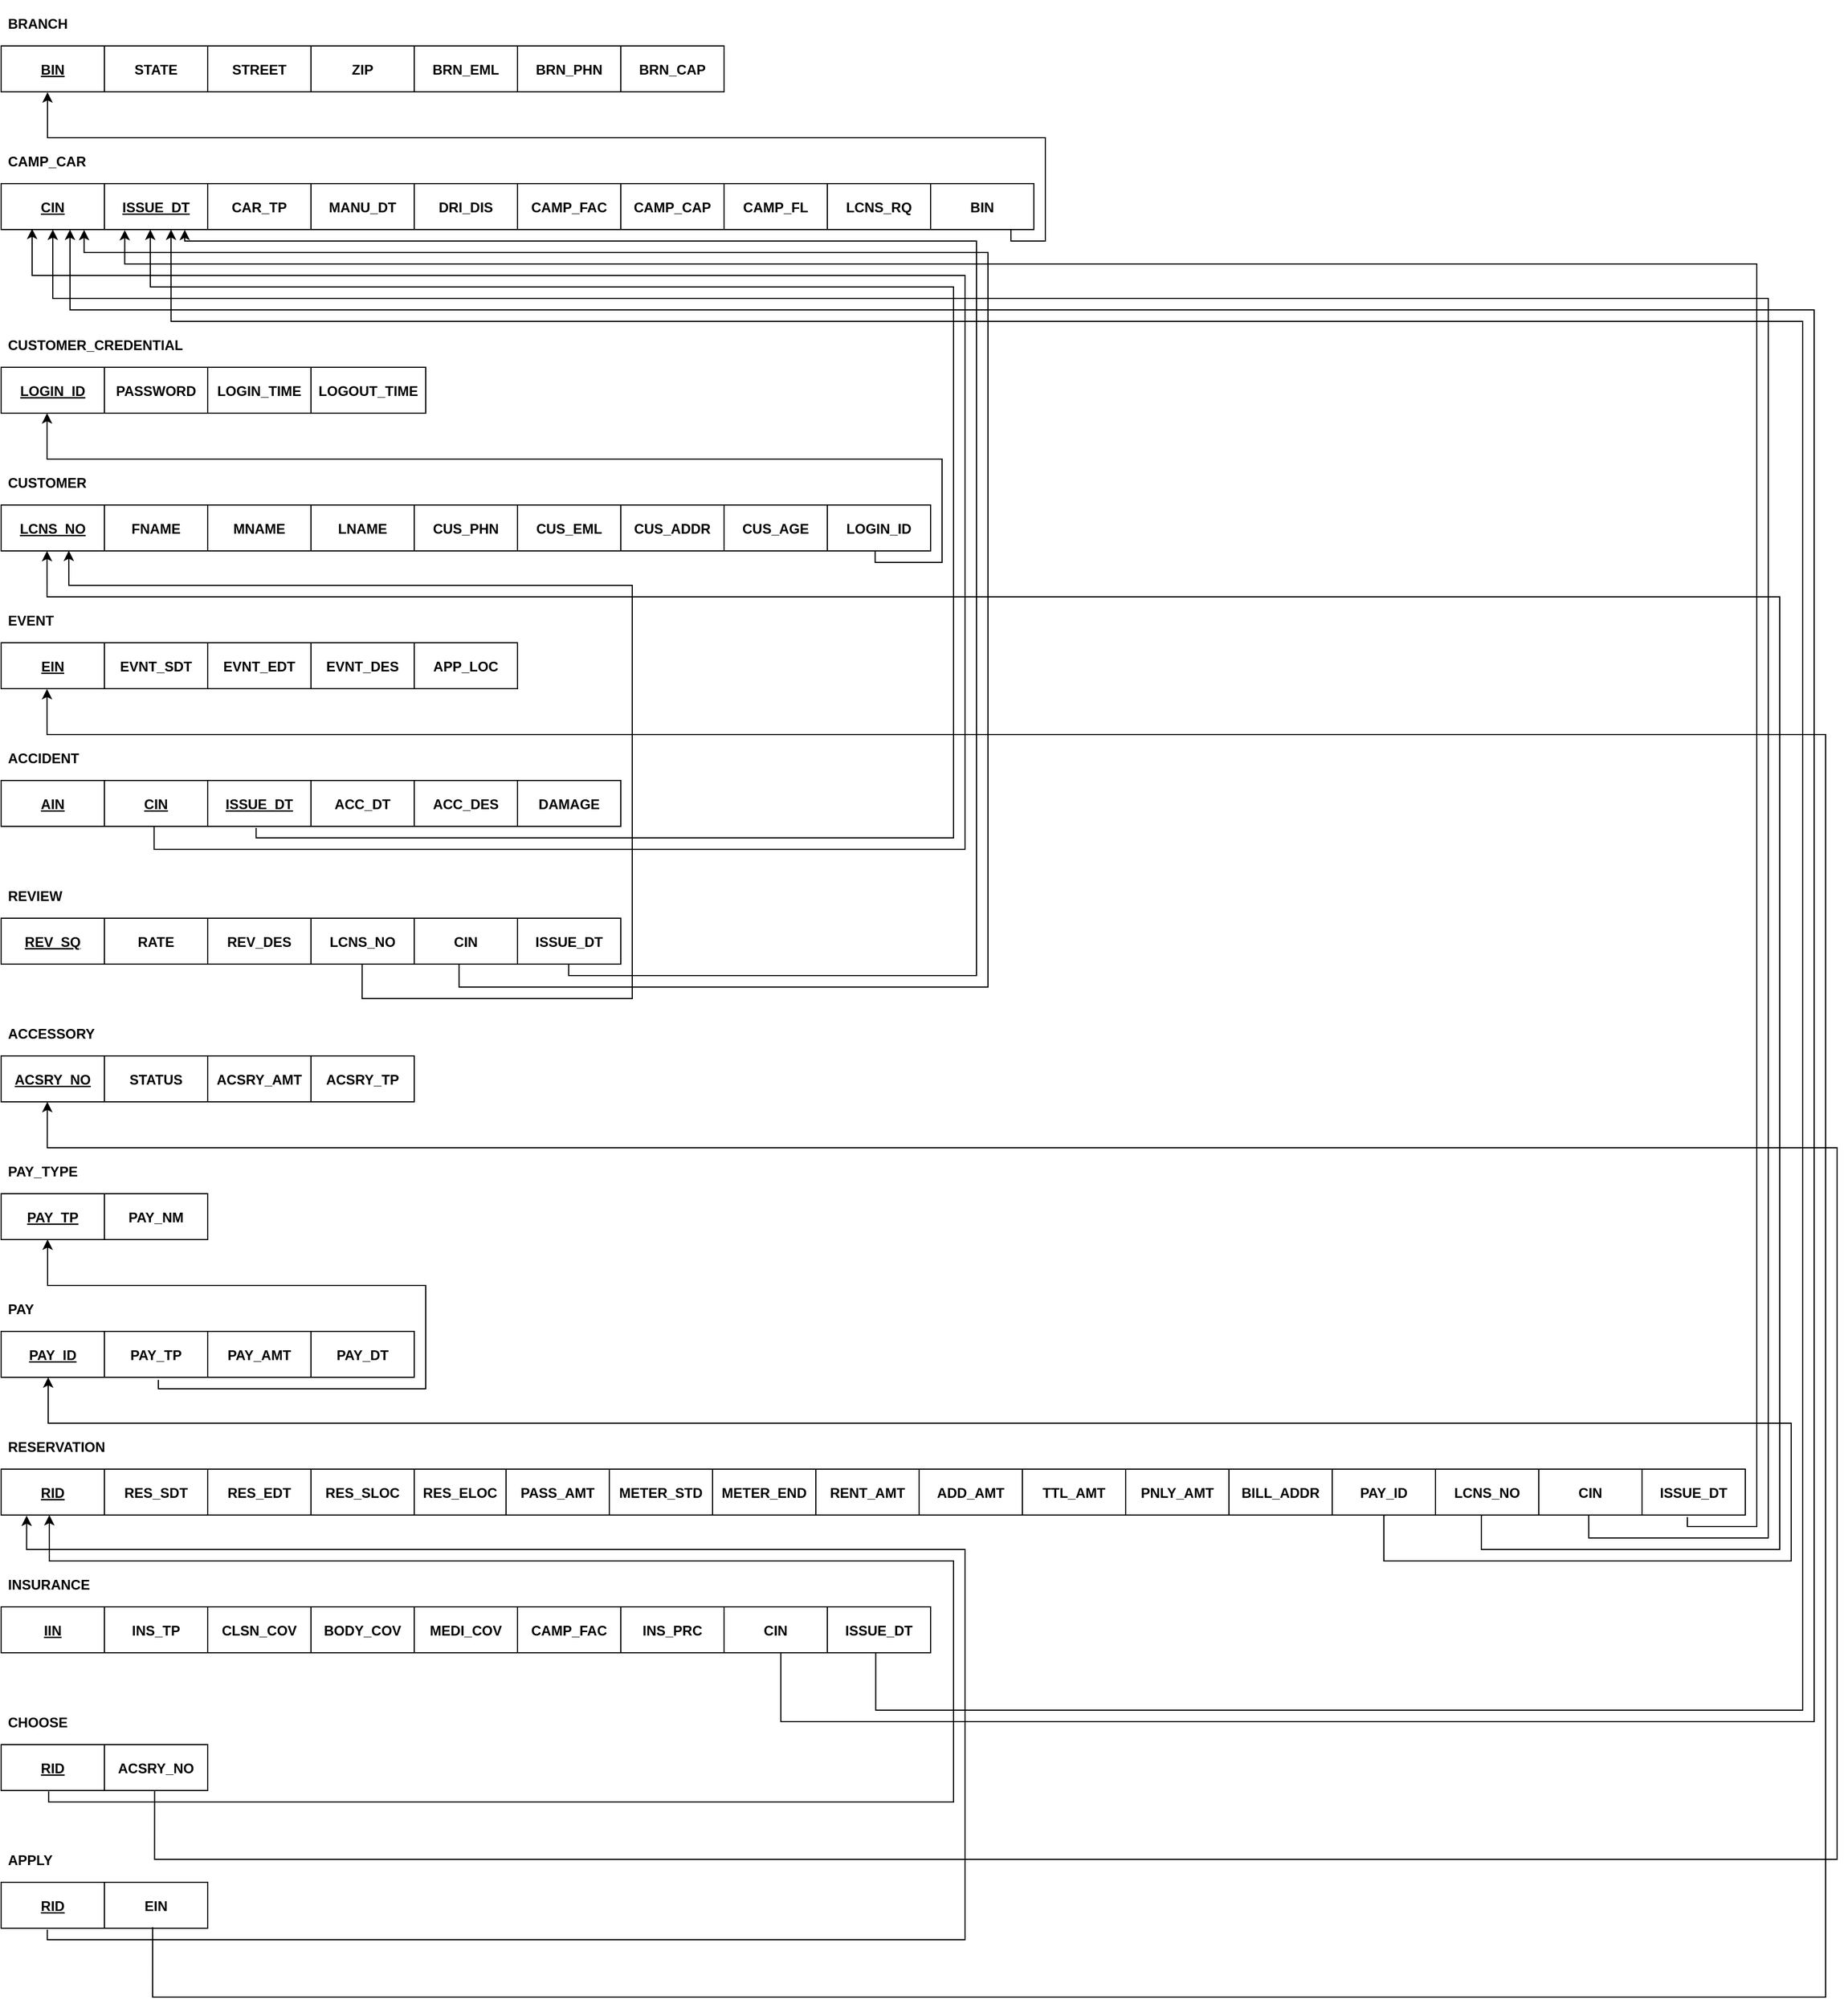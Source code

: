 <mxfile version="18.1.3" type="device"><diagram id="OeInUPXGDhmNRw2OrBSM" name="Page-1"><mxGraphModel dx="5450" dy="2647" grid="1" gridSize="10" guides="1" tooltips="1" connect="1" arrows="1" fold="1" page="1" pageScale="1" pageWidth="827" pageHeight="1169" math="0" shadow="0"><root><mxCell id="0"/><mxCell id="1" parent="0"/><mxCell id="Z9RmZH5yg7G9vIVct3RQ-13" value="" style="whiteSpace=wrap;html=1;align=center;" parent="1" vertex="1"><mxGeometry x="40" y="1080" width="180" height="40" as="geometry"/></mxCell><mxCell id="Z9RmZH5yg7G9vIVct3RQ-6" value="" style="whiteSpace=wrap;html=1;align=center;" parent="1" vertex="1"><mxGeometry x="40" y="1200" width="360" height="40" as="geometry"/></mxCell><mxCell id="9LMKKN9ec8ngBWzHDfJr-1" value="" style="whiteSpace=wrap;html=1;align=center;" parent="1" vertex="1"><mxGeometry x="40" y="200" width="900" height="40" as="geometry"/></mxCell><mxCell id="9LMKKN9ec8ngBWzHDfJr-2" value="CIN" style="text;strokeColor=default;fillColor=none;spacingLeft=4;spacingRight=4;overflow=hidden;rotatable=0;points=[[0,0.5],[1,0.5]];portConstraint=eastwest;fontSize=12;align=center;verticalAlign=middle;fontStyle=5" parent="1" vertex="1"><mxGeometry x="40" y="200" width="90" height="40" as="geometry"/></mxCell><mxCell id="9LMKKN9ec8ngBWzHDfJr-3" value="ISSUE_DT" style="text;strokeColor=default;fillColor=none;spacingLeft=4;spacingRight=4;overflow=hidden;rotatable=0;points=[[0,0.5],[1,0.5]];portConstraint=eastwest;fontSize=12;align=center;verticalAlign=middle;fontStyle=5" parent="1" vertex="1"><mxGeometry x="130" y="200" width="90" height="40" as="geometry"/></mxCell><mxCell id="9LMKKN9ec8ngBWzHDfJr-4" value="CAR_TP" style="text;strokeColor=default;fillColor=none;spacingLeft=4;spacingRight=4;overflow=hidden;rotatable=0;points=[[0,0.5],[1,0.5]];portConstraint=eastwest;fontSize=12;align=center;verticalAlign=middle;fontStyle=1" parent="1" vertex="1"><mxGeometry x="220" y="200" width="90" height="40" as="geometry"/></mxCell><mxCell id="9LMKKN9ec8ngBWzHDfJr-5" value="CAMP_FAC" style="text;strokeColor=default;fillColor=none;spacingLeft=4;spacingRight=4;overflow=hidden;rotatable=0;points=[[0,0.5],[1,0.5]];portConstraint=eastwest;fontSize=12;align=center;verticalAlign=middle;fontStyle=1" parent="1" vertex="1"><mxGeometry x="490" y="200" width="90" height="40" as="geometry"/></mxCell><mxCell id="9LMKKN9ec8ngBWzHDfJr-6" value="DRI_DIS" style="text;strokeColor=default;fillColor=none;spacingLeft=4;spacingRight=4;overflow=hidden;rotatable=0;points=[[0,0.5],[1,0.5]];portConstraint=eastwest;fontSize=12;align=center;verticalAlign=middle;fontStyle=1" parent="1" vertex="1"><mxGeometry x="400" y="200" width="90" height="40" as="geometry"/></mxCell><mxCell id="9LMKKN9ec8ngBWzHDfJr-7" value="MANU_DT" style="text;strokeColor=default;fillColor=none;spacingLeft=4;spacingRight=4;overflow=hidden;rotatable=0;points=[[0,0.5],[1,0.5]];portConstraint=eastwest;fontSize=12;align=center;verticalAlign=middle;fontStyle=1" parent="1" vertex="1"><mxGeometry x="310" y="200" width="90" height="40" as="geometry"/></mxCell><mxCell id="9LMKKN9ec8ngBWzHDfJr-8" value="CAMP_CAP" style="text;strokeColor=default;fillColor=none;spacingLeft=4;spacingRight=4;overflow=hidden;rotatable=0;points=[[0,0.5],[1,0.5]];portConstraint=eastwest;fontSize=12;align=center;verticalAlign=middle;fontStyle=1" parent="1" vertex="1"><mxGeometry x="580" y="200" width="90" height="40" as="geometry"/></mxCell><mxCell id="9LMKKN9ec8ngBWzHDfJr-9" value="CAMP_FL" style="text;strokeColor=default;fillColor=none;spacingLeft=4;spacingRight=4;overflow=hidden;rotatable=0;points=[[0,0.5],[1,0.5]];portConstraint=eastwest;fontSize=12;align=center;verticalAlign=middle;fontStyle=1" parent="1" vertex="1"><mxGeometry x="670" y="200" width="90" height="40" as="geometry"/></mxCell><mxCell id="9LMKKN9ec8ngBWzHDfJr-10" value="LCNS_RQ" style="text;strokeColor=default;fillColor=none;spacingLeft=4;spacingRight=4;overflow=hidden;rotatable=0;points=[[0,0.5],[1,0.5]];portConstraint=eastwest;fontSize=12;align=center;verticalAlign=middle;fontStyle=1" parent="1" vertex="1"><mxGeometry x="760" y="200" width="90" height="40" as="geometry"/></mxCell><mxCell id="9LMKKN9ec8ngBWzHDfJr-11" value="" style="whiteSpace=wrap;html=1;align=center;" parent="1" vertex="1"><mxGeometry x="40" y="360" width="370" height="40" as="geometry"/></mxCell><mxCell id="9LMKKN9ec8ngBWzHDfJr-12" value="LOGIN_ID" style="text;strokeColor=default;fillColor=none;spacingLeft=4;spacingRight=4;overflow=hidden;rotatable=0;points=[[0,0.5],[1,0.5]];portConstraint=eastwest;fontSize=12;align=center;verticalAlign=middle;fontStyle=5" parent="1" vertex="1"><mxGeometry x="40" y="360" width="90" height="40" as="geometry"/></mxCell><mxCell id="9LMKKN9ec8ngBWzHDfJr-13" value="PASSWORD" style="text;strokeColor=default;fillColor=none;spacingLeft=4;spacingRight=4;overflow=hidden;rotatable=0;points=[[0,0.5],[1,0.5]];portConstraint=eastwest;fontSize=12;align=center;verticalAlign=middle;fontStyle=1" parent="1" vertex="1"><mxGeometry x="130" y="360" width="90" height="40" as="geometry"/></mxCell><mxCell id="9LMKKN9ec8ngBWzHDfJr-14" value="LOGIN_TIME" style="text;strokeColor=default;fillColor=none;spacingLeft=4;spacingRight=4;overflow=hidden;rotatable=0;points=[[0,0.5],[1,0.5]];portConstraint=eastwest;fontSize=12;align=center;verticalAlign=middle;fontStyle=1" parent="1" vertex="1"><mxGeometry x="220" y="360" width="90" height="40" as="geometry"/></mxCell><mxCell id="9LMKKN9ec8ngBWzHDfJr-15" value="LOGOUT_TIME" style="text;strokeColor=default;fillColor=none;spacingLeft=4;spacingRight=4;overflow=hidden;rotatable=0;points=[[0,0.5],[1,0.5]];portConstraint=eastwest;fontSize=12;align=center;verticalAlign=middle;fontStyle=1" parent="1" vertex="1"><mxGeometry x="310" y="360" width="100" height="40" as="geometry"/></mxCell><mxCell id="9LMKKN9ec8ngBWzHDfJr-16" value="" style="whiteSpace=wrap;html=1;align=center;" parent="1" vertex="1"><mxGeometry x="40" y="600" width="450" height="40" as="geometry"/></mxCell><mxCell id="9LMKKN9ec8ngBWzHDfJr-17" value="EIN" style="text;strokeColor=default;fillColor=none;spacingLeft=4;spacingRight=4;overflow=hidden;rotatable=0;points=[[0,0.5],[1,0.5]];portConstraint=eastwest;fontSize=12;align=center;verticalAlign=middle;fontStyle=5" parent="1" vertex="1"><mxGeometry x="40" y="600" width="90" height="40" as="geometry"/></mxCell><mxCell id="9LMKKN9ec8ngBWzHDfJr-18" value="EVNT_SDT" style="text;strokeColor=default;fillColor=none;spacingLeft=4;spacingRight=4;overflow=hidden;rotatable=0;points=[[0,0.5],[1,0.5]];portConstraint=eastwest;fontSize=12;align=center;verticalAlign=middle;fontStyle=1" parent="1" vertex="1"><mxGeometry x="130" y="600" width="90" height="40" as="geometry"/></mxCell><mxCell id="9LMKKN9ec8ngBWzHDfJr-19" value="EVNT_EDT" style="text;strokeColor=default;fillColor=none;spacingLeft=4;spacingRight=4;overflow=hidden;rotatable=0;points=[[0,0.5],[1,0.5]];portConstraint=eastwest;fontSize=12;align=center;verticalAlign=middle;fontStyle=1" parent="1" vertex="1"><mxGeometry x="220" y="600" width="90" height="40" as="geometry"/></mxCell><mxCell id="9LMKKN9ec8ngBWzHDfJr-20" value="APP_LOC" style="text;strokeColor=default;fillColor=none;spacingLeft=4;spacingRight=4;overflow=hidden;rotatable=0;points=[[0,0.5],[1,0.5]];portConstraint=eastwest;fontSize=12;align=center;verticalAlign=middle;fontStyle=1" parent="1" vertex="1"><mxGeometry x="400" y="600" width="90" height="40" as="geometry"/></mxCell><mxCell id="9LMKKN9ec8ngBWzHDfJr-21" value="EVNT_DES" style="text;strokeColor=default;fillColor=none;spacingLeft=4;spacingRight=4;overflow=hidden;rotatable=0;points=[[0,0.5],[1,0.5]];portConstraint=eastwest;fontSize=12;align=center;verticalAlign=middle;fontStyle=1" parent="1" vertex="1"><mxGeometry x="310" y="600" width="90" height="40" as="geometry"/></mxCell><mxCell id="9LMKKN9ec8ngBWzHDfJr-22" value="" style="whiteSpace=wrap;html=1;align=center;" parent="1" vertex="1"><mxGeometry x="40" y="720" width="540" height="40" as="geometry"/></mxCell><mxCell id="9LMKKN9ec8ngBWzHDfJr-23" value="AIN" style="text;strokeColor=default;fillColor=none;spacingLeft=4;spacingRight=4;overflow=hidden;rotatable=0;points=[[0,0.5],[1,0.5]];portConstraint=eastwest;fontSize=12;align=center;verticalAlign=middle;fontStyle=5" parent="1" vertex="1"><mxGeometry x="40" y="720" width="90" height="40" as="geometry"/></mxCell><mxCell id="9LMKKN9ec8ngBWzHDfJr-24" value="DAMAGE" style="text;strokeColor=default;fillColor=none;spacingLeft=4;spacingRight=4;overflow=hidden;rotatable=0;points=[[0,0.5],[1,0.5]];portConstraint=eastwest;fontSize=12;align=center;verticalAlign=middle;fontStyle=1" parent="1" vertex="1"><mxGeometry x="490" y="720" width="90" height="40" as="geometry"/></mxCell><mxCell id="9LMKKN9ec8ngBWzHDfJr-25" value="ACC_DES" style="text;strokeColor=default;fillColor=none;spacingLeft=4;spacingRight=4;overflow=hidden;rotatable=0;points=[[0,0.5],[1,0.5]];portConstraint=eastwest;fontSize=12;align=center;verticalAlign=middle;fontStyle=1" parent="1" vertex="1"><mxGeometry x="400" y="720" width="90" height="40" as="geometry"/></mxCell><mxCell id="9LMKKN9ec8ngBWzHDfJr-26" value="ACC_DT" style="text;strokeColor=default;fillColor=none;spacingLeft=4;spacingRight=4;overflow=hidden;rotatable=0;points=[[0,0.5],[1,0.5]];portConstraint=eastwest;fontSize=12;align=center;verticalAlign=middle;fontStyle=1" parent="1" vertex="1"><mxGeometry x="310" y="720" width="90" height="40" as="geometry"/></mxCell><mxCell id="9LMKKN9ec8ngBWzHDfJr-27" value="" style="whiteSpace=wrap;html=1;align=center;" parent="1" vertex="1"><mxGeometry x="40" y="480" width="810" height="40" as="geometry"/></mxCell><mxCell id="9LMKKN9ec8ngBWzHDfJr-28" value="LCNS_NO" style="text;strokeColor=default;fillColor=none;spacingLeft=4;spacingRight=4;overflow=hidden;rotatable=0;points=[[0,0.5],[1,0.5]];portConstraint=eastwest;fontSize=12;align=center;verticalAlign=middle;fontStyle=5" parent="1" vertex="1"><mxGeometry x="40" y="480" width="90" height="40" as="geometry"/></mxCell><mxCell id="9LMKKN9ec8ngBWzHDfJr-29" value="FNAME" style="text;strokeColor=default;fillColor=none;spacingLeft=4;spacingRight=4;overflow=hidden;rotatable=0;points=[[0,0.5],[1,0.5]];portConstraint=eastwest;fontSize=12;align=center;verticalAlign=middle;fontStyle=1" parent="1" vertex="1"><mxGeometry x="130" y="480" width="90" height="40" as="geometry"/></mxCell><mxCell id="9LMKKN9ec8ngBWzHDfJr-30" value="MNAME" style="text;strokeColor=default;fillColor=none;spacingLeft=4;spacingRight=4;overflow=hidden;rotatable=0;points=[[0,0.5],[1,0.5]];portConstraint=eastwest;fontSize=12;align=center;verticalAlign=middle;fontStyle=1" parent="1" vertex="1"><mxGeometry x="220" y="480" width="90" height="40" as="geometry"/></mxCell><mxCell id="9LMKKN9ec8ngBWzHDfJr-31" value="CUS_EML" style="text;strokeColor=default;fillColor=none;spacingLeft=4;spacingRight=4;overflow=hidden;rotatable=0;points=[[0,0.5],[1,0.5]];portConstraint=eastwest;fontSize=12;align=center;verticalAlign=middle;fontStyle=1" parent="1" vertex="1"><mxGeometry x="490" y="480" width="90" height="40" as="geometry"/></mxCell><mxCell id="9LMKKN9ec8ngBWzHDfJr-32" value="CUS_PHN" style="text;strokeColor=default;fillColor=none;spacingLeft=4;spacingRight=4;overflow=hidden;rotatable=0;points=[[0,0.5],[1,0.5]];portConstraint=eastwest;fontSize=12;align=center;verticalAlign=middle;fontStyle=1" parent="1" vertex="1"><mxGeometry x="400" y="480" width="90" height="40" as="geometry"/></mxCell><mxCell id="9LMKKN9ec8ngBWzHDfJr-33" value="LNAME" style="text;strokeColor=default;fillColor=none;spacingLeft=4;spacingRight=4;overflow=hidden;rotatable=0;points=[[0,0.5],[1,0.5]];portConstraint=eastwest;fontSize=12;align=center;verticalAlign=middle;fontStyle=1" parent="1" vertex="1"><mxGeometry x="310" y="480" width="90" height="40" as="geometry"/></mxCell><mxCell id="9LMKKN9ec8ngBWzHDfJr-34" value="CUS_ADDR" style="text;strokeColor=default;fillColor=none;spacingLeft=4;spacingRight=4;overflow=hidden;rotatable=0;points=[[0,0.5],[1,0.5]];portConstraint=eastwest;fontSize=12;align=center;verticalAlign=middle;fontStyle=1" parent="1" vertex="1"><mxGeometry x="580" y="480" width="90" height="40" as="geometry"/></mxCell><mxCell id="9LMKKN9ec8ngBWzHDfJr-35" value="CUS_AGE" style="text;strokeColor=default;fillColor=none;spacingLeft=4;spacingRight=4;overflow=hidden;rotatable=0;points=[[0,0.5],[1,0.5]];portConstraint=eastwest;fontSize=12;align=center;verticalAlign=middle;fontStyle=1" parent="1" vertex="1"><mxGeometry x="670" y="480" width="90" height="40" as="geometry"/></mxCell><mxCell id="9LMKKN9ec8ngBWzHDfJr-41" value="" style="whiteSpace=wrap;html=1;align=center;" parent="1" vertex="1"><mxGeometry x="40" y="1320" width="1520" height="40" as="geometry"/></mxCell><mxCell id="9LMKKN9ec8ngBWzHDfJr-42" value="RID" style="text;strokeColor=default;fillColor=none;spacingLeft=4;spacingRight=4;overflow=hidden;rotatable=0;points=[[0,0.5],[1,0.5]];portConstraint=eastwest;fontSize=12;align=center;verticalAlign=middle;fontStyle=5" parent="1" vertex="1"><mxGeometry x="40" y="1320" width="90" height="40" as="geometry"/></mxCell><mxCell id="9LMKKN9ec8ngBWzHDfJr-43" value="RES_SDT" style="text;strokeColor=default;fillColor=none;spacingLeft=4;spacingRight=4;overflow=hidden;rotatable=0;points=[[0,0.5],[1,0.5]];portConstraint=eastwest;fontSize=12;align=center;verticalAlign=middle;fontStyle=1" parent="1" vertex="1"><mxGeometry x="130" y="1320" width="90" height="40" as="geometry"/></mxCell><mxCell id="9LMKKN9ec8ngBWzHDfJr-44" value="RES_EDT" style="text;strokeColor=default;fillColor=none;spacingLeft=4;spacingRight=4;overflow=hidden;rotatable=0;points=[[0,0.5],[1,0.5]];portConstraint=eastwest;fontSize=12;align=center;verticalAlign=middle;fontStyle=1" parent="1" vertex="1"><mxGeometry x="220" y="1320" width="90" height="40" as="geometry"/></mxCell><mxCell id="9LMKKN9ec8ngBWzHDfJr-45" value="METER_STD" style="text;strokeColor=default;fillColor=none;spacingLeft=4;spacingRight=4;overflow=hidden;rotatable=0;points=[[0,0.5],[1,0.5]];portConstraint=eastwest;fontSize=12;align=center;verticalAlign=middle;fontStyle=1" parent="1" vertex="1"><mxGeometry x="570" y="1320" width="90" height="40" as="geometry"/></mxCell><mxCell id="9LMKKN9ec8ngBWzHDfJr-46" value="PASS_AMT" style="text;strokeColor=default;fillColor=none;spacingLeft=4;spacingRight=4;overflow=hidden;rotatable=0;points=[[0,0.5],[1,0.5]];portConstraint=eastwest;fontSize=12;align=center;verticalAlign=middle;fontStyle=1" parent="1" vertex="1"><mxGeometry x="480" y="1320" width="90" height="40" as="geometry"/></mxCell><mxCell id="9LMKKN9ec8ngBWzHDfJr-47" value="RES_SLOC" style="text;strokeColor=default;fillColor=none;spacingLeft=4;spacingRight=4;overflow=hidden;rotatable=0;points=[[0,0.5],[1,0.5]];portConstraint=eastwest;fontSize=12;align=center;verticalAlign=middle;fontStyle=1" parent="1" vertex="1"><mxGeometry x="310" y="1320" width="90" height="40" as="geometry"/></mxCell><mxCell id="9LMKKN9ec8ngBWzHDfJr-48" value="METER_END" style="text;strokeColor=default;fillColor=none;spacingLeft=4;spacingRight=4;overflow=hidden;rotatable=0;points=[[0,0.5],[1,0.5]];portConstraint=eastwest;fontSize=12;align=center;verticalAlign=middle;fontStyle=1" parent="1" vertex="1"><mxGeometry x="660" y="1320" width="90" height="40" as="geometry"/></mxCell><mxCell id="9LMKKN9ec8ngBWzHDfJr-49" value="RENT_AMT" style="text;strokeColor=default;fillColor=none;spacingLeft=4;spacingRight=4;overflow=hidden;rotatable=0;points=[[0,0.5],[1,0.5]];portConstraint=eastwest;fontSize=12;align=center;verticalAlign=middle;fontStyle=1" parent="1" vertex="1"><mxGeometry x="750" y="1320" width="90" height="40" as="geometry"/></mxCell><mxCell id="9LMKKN9ec8ngBWzHDfJr-50" value="ADD_AMT" style="text;strokeColor=default;fillColor=none;spacingLeft=4;spacingRight=4;overflow=hidden;rotatable=0;points=[[0,0.5],[1,0.5]];portConstraint=eastwest;fontSize=12;align=center;verticalAlign=middle;fontStyle=1" parent="1" vertex="1"><mxGeometry x="840" y="1320" width="90" height="40" as="geometry"/></mxCell><mxCell id="9LMKKN9ec8ngBWzHDfJr-51" value="PAY_AMT" style="text;strokeColor=default;fillColor=none;spacingLeft=4;spacingRight=4;overflow=hidden;rotatable=0;points=[[0,0.5],[1,0.5]];portConstraint=eastwest;fontSize=12;align=center;verticalAlign=middle;fontStyle=1" parent="1" vertex="1"><mxGeometry x="220" y="1200" width="90" height="40" as="geometry"/></mxCell><mxCell id="9LMKKN9ec8ngBWzHDfJr-52" value="" style="whiteSpace=wrap;html=1;align=center;" parent="1" vertex="1"><mxGeometry x="40" y="80" width="630" height="40" as="geometry"/></mxCell><mxCell id="9LMKKN9ec8ngBWzHDfJr-53" value="BIN" style="text;strokeColor=default;fillColor=none;spacingLeft=4;spacingRight=4;overflow=hidden;rotatable=0;points=[[0,0.5],[1,0.5]];portConstraint=eastwest;fontSize=12;align=center;verticalAlign=middle;fontStyle=5" parent="1" vertex="1"><mxGeometry x="40" y="80" width="90" height="40" as="geometry"/></mxCell><mxCell id="9LMKKN9ec8ngBWzHDfJr-54" value="STATE" style="text;strokeColor=default;fillColor=none;spacingLeft=4;spacingRight=4;overflow=hidden;rotatable=0;points=[[0,0.5],[1,0.5]];portConstraint=eastwest;fontSize=12;align=center;verticalAlign=middle;fontStyle=1" parent="1" vertex="1"><mxGeometry x="130" y="80" width="90" height="40" as="geometry"/></mxCell><mxCell id="9LMKKN9ec8ngBWzHDfJr-55" value="STREET" style="text;strokeColor=default;fillColor=none;spacingLeft=4;spacingRight=4;overflow=hidden;rotatable=0;points=[[0,0.5],[1,0.5]];portConstraint=eastwest;fontSize=12;align=center;verticalAlign=middle;fontStyle=1" parent="1" vertex="1"><mxGeometry x="220" y="80" width="90" height="40" as="geometry"/></mxCell><mxCell id="9LMKKN9ec8ngBWzHDfJr-56" value="BRN_PHN" style="text;strokeColor=default;fillColor=none;spacingLeft=4;spacingRight=4;overflow=hidden;rotatable=0;points=[[0,0.5],[1,0.5]];portConstraint=eastwest;fontSize=12;align=center;verticalAlign=middle;fontStyle=1" parent="1" vertex="1"><mxGeometry x="490" y="80" width="90" height="40" as="geometry"/></mxCell><mxCell id="9LMKKN9ec8ngBWzHDfJr-57" value="BRN_EML" style="text;strokeColor=default;fillColor=none;spacingLeft=4;spacingRight=4;overflow=hidden;rotatable=0;points=[[0,0.5],[1,0.5]];portConstraint=eastwest;fontSize=12;align=center;verticalAlign=middle;fontStyle=1" parent="1" vertex="1"><mxGeometry x="400" y="80" width="90" height="40" as="geometry"/></mxCell><mxCell id="9LMKKN9ec8ngBWzHDfJr-58" value="ZIP" style="text;strokeColor=default;fillColor=none;spacingLeft=4;spacingRight=4;overflow=hidden;rotatable=0;points=[[0,0.5],[1,0.5]];portConstraint=eastwest;fontSize=12;align=center;verticalAlign=middle;fontStyle=1" parent="1" vertex="1"><mxGeometry x="310" y="80" width="90" height="40" as="geometry"/></mxCell><mxCell id="9LMKKN9ec8ngBWzHDfJr-59" value="BRN_CAP" style="text;strokeColor=default;fillColor=none;spacingLeft=4;spacingRight=4;overflow=hidden;rotatable=0;points=[[0,0.5],[1,0.5]];portConstraint=eastwest;fontSize=12;align=center;verticalAlign=middle;fontStyle=1" parent="1" vertex="1"><mxGeometry x="580" y="80" width="90" height="40" as="geometry"/></mxCell><mxCell id="9LMKKN9ec8ngBWzHDfJr-60" value="" style="whiteSpace=wrap;html=1;align=center;" parent="1" vertex="1"><mxGeometry x="40" y="1440" width="810" height="40" as="geometry"/></mxCell><mxCell id="9LMKKN9ec8ngBWzHDfJr-61" value="IIN" style="text;strokeColor=default;fillColor=none;spacingLeft=4;spacingRight=4;overflow=hidden;rotatable=0;points=[[0,0.5],[1,0.5]];portConstraint=eastwest;fontSize=12;align=center;verticalAlign=middle;fontStyle=5" parent="1" vertex="1"><mxGeometry x="40" y="1440" width="90" height="40" as="geometry"/></mxCell><mxCell id="9LMKKN9ec8ngBWzHDfJr-62" value="INS_TP" style="text;strokeColor=default;fillColor=none;spacingLeft=4;spacingRight=4;overflow=hidden;rotatable=0;points=[[0,0.5],[1,0.5]];portConstraint=eastwest;fontSize=12;align=center;verticalAlign=middle;fontStyle=1" parent="1" vertex="1"><mxGeometry x="130" y="1440" width="90" height="40" as="geometry"/></mxCell><mxCell id="9LMKKN9ec8ngBWzHDfJr-63" value="CLSN_COV" style="text;strokeColor=default;fillColor=none;spacingLeft=4;spacingRight=4;overflow=hidden;rotatable=0;points=[[0,0.5],[1,0.5]];portConstraint=eastwest;fontSize=12;align=center;verticalAlign=middle;fontStyle=1" parent="1" vertex="1"><mxGeometry x="220" y="1440" width="90" height="40" as="geometry"/></mxCell><mxCell id="9LMKKN9ec8ngBWzHDfJr-64" value="CAMP_FAC" style="text;strokeColor=default;fillColor=none;spacingLeft=4;spacingRight=4;overflow=hidden;rotatable=0;points=[[0,0.5],[1,0.5]];portConstraint=eastwest;fontSize=12;align=center;verticalAlign=middle;fontStyle=1" parent="1" vertex="1"><mxGeometry x="490" y="1440" width="90" height="40" as="geometry"/></mxCell><mxCell id="9LMKKN9ec8ngBWzHDfJr-65" value="MEDI_COV" style="text;strokeColor=default;fillColor=none;spacingLeft=4;spacingRight=4;overflow=hidden;rotatable=0;points=[[0,0.5],[1,0.5]];portConstraint=eastwest;fontSize=12;align=center;verticalAlign=middle;fontStyle=1" parent="1" vertex="1"><mxGeometry x="400" y="1440" width="90" height="40" as="geometry"/></mxCell><mxCell id="9LMKKN9ec8ngBWzHDfJr-66" value="BODY_COV" style="text;strokeColor=default;fillColor=none;spacingLeft=4;spacingRight=4;overflow=hidden;rotatable=0;points=[[0,0.5],[1,0.5]];portConstraint=eastwest;fontSize=12;align=center;verticalAlign=middle;fontStyle=1" parent="1" vertex="1"><mxGeometry x="310" y="1440" width="90" height="40" as="geometry"/></mxCell><mxCell id="9LMKKN9ec8ngBWzHDfJr-67" value="INS_PRC" style="text;strokeColor=default;fillColor=none;spacingLeft=4;spacingRight=4;overflow=hidden;rotatable=0;points=[[0,0.5],[1,0.5]];portConstraint=eastwest;fontSize=12;align=center;verticalAlign=middle;fontStyle=1" parent="1" vertex="1"><mxGeometry x="580" y="1440" width="90" height="40" as="geometry"/></mxCell><mxCell id="9LMKKN9ec8ngBWzHDfJr-68" value="" style="whiteSpace=wrap;html=1;align=center;" parent="1" vertex="1"><mxGeometry x="40" y="960" width="360" height="40" as="geometry"/></mxCell><mxCell id="9LMKKN9ec8ngBWzHDfJr-69" value="ACSRY_NO" style="text;strokeColor=default;fillColor=none;spacingLeft=4;spacingRight=4;overflow=hidden;rotatable=0;points=[[0,0.5],[1,0.5]];portConstraint=eastwest;fontSize=12;align=center;verticalAlign=middle;fontStyle=5" parent="1" vertex="1"><mxGeometry x="40" y="960" width="90" height="40" as="geometry"/></mxCell><mxCell id="9LMKKN9ec8ngBWzHDfJr-70" value="STATUS" style="text;strokeColor=default;fillColor=none;spacingLeft=4;spacingRight=4;overflow=hidden;rotatable=0;points=[[0,0.5],[1,0.5]];portConstraint=eastwest;fontSize=12;align=center;verticalAlign=middle;fontStyle=1" parent="1" vertex="1"><mxGeometry x="130" y="960" width="90" height="40" as="geometry"/></mxCell><mxCell id="9LMKKN9ec8ngBWzHDfJr-71" value="ACSRY_AMT" style="text;strokeColor=default;fillColor=none;spacingLeft=4;spacingRight=4;overflow=hidden;rotatable=0;points=[[0,0.5],[1,0.5]];portConstraint=eastwest;fontSize=12;align=center;verticalAlign=middle;fontStyle=1" parent="1" vertex="1"><mxGeometry x="220" y="960" width="90" height="40" as="geometry"/></mxCell><mxCell id="9LMKKN9ec8ngBWzHDfJr-72" value="ACSRY_TP" style="text;strokeColor=default;fillColor=none;spacingLeft=4;spacingRight=4;overflow=hidden;rotatable=0;points=[[0,0.5],[1,0.5]];portConstraint=eastwest;fontSize=12;align=center;verticalAlign=middle;fontStyle=1" parent="1" vertex="1"><mxGeometry x="310" y="960" width="90" height="40" as="geometry"/></mxCell><mxCell id="9LMKKN9ec8ngBWzHDfJr-75" value="PAY_TP" style="text;strokeColor=default;fillColor=none;spacingLeft=4;spacingRight=4;overflow=hidden;rotatable=0;points=[[0,0.5],[1,0.5]];portConstraint=eastwest;fontSize=12;align=center;verticalAlign=middle;fontStyle=1" parent="1" vertex="1"><mxGeometry x="130" y="1200" width="90" height="40" as="geometry"/></mxCell><mxCell id="9LMKKN9ec8ngBWzHDfJr-76" value="PNLY_AMT" style="text;strokeColor=default;fillColor=none;spacingLeft=4;spacingRight=4;overflow=hidden;rotatable=0;points=[[0,0.5],[1,0.5]];portConstraint=eastwest;fontSize=12;align=center;verticalAlign=middle;fontStyle=1" parent="1" vertex="1"><mxGeometry x="1020" y="1320" width="90" height="40" as="geometry"/></mxCell><mxCell id="9LMKKN9ec8ngBWzHDfJr-77" value="TTL_AMT" style="text;strokeColor=default;fillColor=none;spacingLeft=4;spacingRight=4;overflow=hidden;rotatable=0;points=[[0,0.5],[1,0.5]];portConstraint=eastwest;fontSize=12;align=center;verticalAlign=middle;fontStyle=1" parent="1" vertex="1"><mxGeometry x="930" y="1320" width="90" height="40" as="geometry"/></mxCell><mxCell id="9LMKKN9ec8ngBWzHDfJr-78" value="BILL_ADDR" style="text;strokeColor=default;fillColor=none;spacingLeft=4;spacingRight=4;overflow=hidden;rotatable=0;points=[[0,0.5],[1,0.5]];portConstraint=eastwest;fontSize=12;align=center;verticalAlign=middle;fontStyle=1" parent="1" vertex="1"><mxGeometry x="1110" y="1320" width="90" height="40" as="geometry"/></mxCell><mxCell id="9LMKKN9ec8ngBWzHDfJr-79" value="CAMP_CAR" style="text;strokeColor=none;fillColor=none;spacingLeft=4;spacingRight=4;overflow=hidden;rotatable=0;points=[[0,0.5],[1,0.5]];portConstraint=eastwest;fontSize=12;align=left;verticalAlign=middle;fontStyle=1" parent="1" vertex="1"><mxGeometry x="40" y="160" width="90" height="40" as="geometry"/></mxCell><mxCell id="9LMKKN9ec8ngBWzHDfJr-80" value="CUSTOMER" style="text;strokeColor=none;fillColor=none;spacingLeft=4;spacingRight=4;overflow=hidden;rotatable=0;points=[[0,0.5],[1,0.5]];portConstraint=eastwest;fontSize=12;align=left;verticalAlign=middle;fontStyle=1" parent="1" vertex="1"><mxGeometry x="40" y="440" width="90" height="40" as="geometry"/></mxCell><mxCell id="9LMKKN9ec8ngBWzHDfJr-81" value="CUSTOMER_CREDENTIAL" style="text;strokeColor=none;fillColor=none;spacingLeft=4;spacingRight=4;overflow=hidden;rotatable=0;points=[[0,0.5],[1,0.5]];portConstraint=eastwest;fontSize=12;align=left;verticalAlign=middle;fontStyle=1" parent="1" vertex="1"><mxGeometry x="40" y="320" width="180" height="40" as="geometry"/></mxCell><mxCell id="9LMKKN9ec8ngBWzHDfJr-82" value="EVENT" style="text;strokeColor=none;fillColor=none;spacingLeft=4;spacingRight=4;overflow=hidden;rotatable=0;points=[[0,0.5],[1,0.5]];portConstraint=eastwest;fontSize=12;align=left;verticalAlign=middle;fontStyle=1" parent="1" vertex="1"><mxGeometry x="40" y="560" width="90" height="40" as="geometry"/></mxCell><mxCell id="9LMKKN9ec8ngBWzHDfJr-83" value="ACCIDENT" style="text;strokeColor=none;fillColor=none;spacingLeft=4;spacingRight=4;overflow=hidden;rotatable=0;points=[[0,0.5],[1,0.5]];portConstraint=eastwest;fontSize=12;align=left;verticalAlign=middle;fontStyle=1" parent="1" vertex="1"><mxGeometry x="40" y="680" width="90" height="40" as="geometry"/></mxCell><mxCell id="9LMKKN9ec8ngBWzHDfJr-85" value="ACCESSORY" style="text;strokeColor=none;fillColor=none;spacingLeft=4;spacingRight=4;overflow=hidden;rotatable=0;points=[[0,0.5],[1,0.5]];portConstraint=eastwest;fontSize=12;align=left;verticalAlign=middle;fontStyle=1" parent="1" vertex="1"><mxGeometry x="40" y="920" width="90" height="40" as="geometry"/></mxCell><mxCell id="9LMKKN9ec8ngBWzHDfJr-86" value="RESERVATION" style="text;strokeColor=none;fillColor=none;spacingLeft=4;spacingRight=4;overflow=hidden;rotatable=0;points=[[0,0.5],[1,0.5]];portConstraint=eastwest;fontSize=12;align=left;verticalAlign=middle;fontStyle=1" parent="1" vertex="1"><mxGeometry x="40" y="1280" width="180" height="40" as="geometry"/></mxCell><mxCell id="9LMKKN9ec8ngBWzHDfJr-87" value="BRANCH" style="text;strokeColor=none;fillColor=none;spacingLeft=4;spacingRight=4;overflow=hidden;rotatable=0;points=[[0,0.5],[1,0.5]];portConstraint=eastwest;fontSize=12;align=left;verticalAlign=middle;fontStyle=1" parent="1" vertex="1"><mxGeometry x="40" y="40" width="90" height="40" as="geometry"/></mxCell><mxCell id="9LMKKN9ec8ngBWzHDfJr-88" value="INSURANCE" style="text;strokeColor=none;fillColor=none;spacingLeft=4;spacingRight=4;overflow=hidden;rotatable=0;points=[[0,0.5],[1,0.5]];portConstraint=eastwest;fontSize=12;align=left;verticalAlign=middle;fontStyle=1" parent="1" vertex="1"><mxGeometry x="40" y="1400" width="90" height="40" as="geometry"/></mxCell><mxCell id="9LMKKN9ec8ngBWzHDfJr-89" value="CIN" style="text;strokeColor=default;fillColor=none;spacingLeft=4;spacingRight=4;overflow=hidden;rotatable=0;points=[[0,0.5],[1,0.5]];portConstraint=eastwest;fontSize=12;align=center;verticalAlign=middle;fontStyle=5" parent="1" vertex="1"><mxGeometry x="130" y="720" width="90" height="40" as="geometry"/></mxCell><mxCell id="9LMKKN9ec8ngBWzHDfJr-90" value="ISSUE_DT" style="text;strokeColor=default;fillColor=none;spacingLeft=4;spacingRight=4;overflow=hidden;rotatable=0;points=[[0,0.5],[1,0.5]];portConstraint=eastwest;fontSize=12;align=center;verticalAlign=middle;fontStyle=5" parent="1" vertex="1"><mxGeometry x="220" y="720" width="90" height="40" as="geometry"/></mxCell><mxCell id="9LMKKN9ec8ngBWzHDfJr-91" value="" style="endArrow=classic;html=1;rounded=0;exitX=0.481;exitY=0.987;exitDx=0;exitDy=0;exitPerimeter=0;edgeStyle=orthogonalEdgeStyle;entryX=0.311;entryY=0.983;entryDx=0;entryDy=0;entryPerimeter=0;" parent="1" source="9LMKKN9ec8ngBWzHDfJr-89" target="9LMKKN9ec8ngBWzHDfJr-2" edge="1"><mxGeometry width="50" height="50" relative="1" as="geometry"><mxPoint x="350" y="520" as="sourcePoint"/><mxPoint x="80" y="250" as="targetPoint"/><Array as="points"><mxPoint x="173" y="780"/><mxPoint x="880" y="780"/><mxPoint x="880" y="280"/><mxPoint x="67" y="280"/><mxPoint x="67" y="239"/></Array></mxGeometry></mxCell><mxCell id="9LMKKN9ec8ngBWzHDfJr-92" value="" style="endArrow=classic;html=1;rounded=0;exitX=0.469;exitY=1.03;exitDx=0;exitDy=0;exitPerimeter=0;entryX=0.444;entryY=1;entryDx=0;entryDy=0;entryPerimeter=0;edgeStyle=orthogonalEdgeStyle;" parent="1" source="9LMKKN9ec8ngBWzHDfJr-90" target="9LMKKN9ec8ngBWzHDfJr-3" edge="1"><mxGeometry width="50" height="50" relative="1" as="geometry"><mxPoint x="510" y="570" as="sourcePoint"/><mxPoint x="560" y="520" as="targetPoint"/><Array as="points"><mxPoint x="262" y="770"/><mxPoint x="870" y="770"/><mxPoint x="870" y="290"/><mxPoint x="170" y="290"/></Array></mxGeometry></mxCell><mxCell id="9LMKKN9ec8ngBWzHDfJr-93" value="LOGIN_ID" style="text;strokeColor=default;fillColor=none;spacingLeft=4;spacingRight=4;overflow=hidden;rotatable=0;points=[[0,0.5],[1,0.5]];portConstraint=eastwest;fontSize=12;align=center;verticalAlign=middle;fontStyle=1" parent="1" vertex="1"><mxGeometry x="760" y="480" width="90" height="40" as="geometry"/></mxCell><mxCell id="9LMKKN9ec8ngBWzHDfJr-94" value="" style="endArrow=classic;html=1;rounded=0;exitX=0.463;exitY=1.012;exitDx=0;exitDy=0;exitPerimeter=0;edgeStyle=orthogonalEdgeStyle;" parent="1" source="9LMKKN9ec8ngBWzHDfJr-93" edge="1"><mxGeometry width="50" height="50" relative="1" as="geometry"><mxPoint x="370" y="530" as="sourcePoint"/><mxPoint x="80" y="400" as="targetPoint"/><Array as="points"><mxPoint x="802" y="530"/><mxPoint x="860" y="530"/><mxPoint x="860" y="440"/><mxPoint x="80" y="440"/><mxPoint x="80" y="402"/></Array></mxGeometry></mxCell><mxCell id="9LMKKN9ec8ngBWzHDfJr-95" value="BIN" style="text;strokeColor=default;fillColor=none;spacingLeft=4;spacingRight=4;overflow=hidden;rotatable=0;points=[[0,0.5],[1,0.5]];portConstraint=eastwest;fontSize=12;align=center;verticalAlign=middle;fontStyle=1" parent="1" vertex="1"><mxGeometry x="850" y="200" width="90" height="40" as="geometry"/></mxCell><mxCell id="9LMKKN9ec8ngBWzHDfJr-96" value="" style="endArrow=classic;html=1;rounded=0;entryX=0.449;entryY=1.01;entryDx=0;entryDy=0;entryPerimeter=0;edgeStyle=orthogonalEdgeStyle;" parent="1" target="9LMKKN9ec8ngBWzHDfJr-53" edge="1"><mxGeometry width="50" height="50" relative="1" as="geometry"><mxPoint x="920" y="240" as="sourcePoint"/><mxPoint x="870" y="290" as="targetPoint"/><Array as="points"><mxPoint x="920" y="241"/><mxPoint x="920" y="250"/><mxPoint x="950" y="250"/><mxPoint x="950" y="160"/><mxPoint x="80" y="160"/></Array></mxGeometry></mxCell><mxCell id="9LMKKN9ec8ngBWzHDfJr-97" value="LCNS_NO" style="text;strokeColor=default;fillColor=none;spacingLeft=4;spacingRight=4;overflow=hidden;rotatable=0;points=[[0,0.5],[1,0.5]];portConstraint=eastwest;fontSize=12;align=center;verticalAlign=middle;fontStyle=1" parent="1" vertex="1"><mxGeometry x="1290" y="1320" width="90" height="40" as="geometry"/></mxCell><mxCell id="9LMKKN9ec8ngBWzHDfJr-98" value="CIN" style="text;strokeColor=default;fillColor=none;spacingLeft=4;spacingRight=4;overflow=hidden;rotatable=0;points=[[0,0.5],[1,0.5]];portConstraint=eastwest;fontSize=12;align=center;verticalAlign=middle;fontStyle=1" parent="1" vertex="1"><mxGeometry x="1380" y="1320" width="90" height="40" as="geometry"/></mxCell><mxCell id="9LMKKN9ec8ngBWzHDfJr-99" value="ISSUE_DT" style="text;strokeColor=default;fillColor=none;spacingLeft=4;spacingRight=4;overflow=hidden;rotatable=0;points=[[0,0.5],[1,0.5]];portConstraint=eastwest;fontSize=12;align=center;verticalAlign=middle;fontStyle=1" parent="1" vertex="1"><mxGeometry x="1470" y="1320" width="90" height="40" as="geometry"/></mxCell><mxCell id="9LMKKN9ec8ngBWzHDfJr-100" value="" style="endArrow=classic;html=1;rounded=0;entryX=0.444;entryY=1;entryDx=0;entryDy=0;entryPerimeter=0;edgeStyle=orthogonalEdgeStyle;exitX=0.46;exitY=1.003;exitDx=0;exitDy=0;exitPerimeter=0;" parent="1" source="9LMKKN9ec8ngBWzHDfJr-97" target="9LMKKN9ec8ngBWzHDfJr-28" edge="1"><mxGeometry width="50" height="50" relative="1" as="geometry"><mxPoint x="1518" y="1140" as="sourcePoint"/><mxPoint x="1010" y="450" as="targetPoint"/><Array as="points"><mxPoint x="1330" y="1360"/><mxPoint x="1330" y="1390"/><mxPoint x="1590" y="1390"/><mxPoint x="1590" y="560"/><mxPoint x="80" y="560"/></Array></mxGeometry></mxCell><mxCell id="9LMKKN9ec8ngBWzHDfJr-101" value="" style="endArrow=classic;html=1;rounded=0;edgeStyle=orthogonalEdgeStyle;exitX=0.484;exitY=1.003;exitDx=0;exitDy=0;exitPerimeter=0;" parent="1" source="9LMKKN9ec8ngBWzHDfJr-98" target="9LMKKN9ec8ngBWzHDfJr-2" edge="1"><mxGeometry width="50" height="50" relative="1" as="geometry"><mxPoint x="1610" y="1140" as="sourcePoint"/><mxPoint x="1080" y="960" as="targetPoint"/><Array as="points"><mxPoint x="1424" y="1380"/><mxPoint x="1580" y="1380"/><mxPoint x="1580" y="300"/><mxPoint x="85" y="300"/></Array></mxGeometry></mxCell><mxCell id="9LMKKN9ec8ngBWzHDfJr-102" value="" style="endArrow=classic;html=1;rounded=0;entryX=0.197;entryY=1.011;entryDx=0;entryDy=0;entryPerimeter=0;edgeStyle=orthogonalEdgeStyle;exitX=0.439;exitY=1.043;exitDx=0;exitDy=0;exitPerimeter=0;" parent="1" source="9LMKKN9ec8ngBWzHDfJr-99" target="9LMKKN9ec8ngBWzHDfJr-3" edge="1"><mxGeometry width="50" height="50" relative="1" as="geometry"><mxPoint x="1670" y="1130" as="sourcePoint"/><mxPoint x="900" y="865" as="targetPoint"/><Array as="points"><mxPoint x="1510" y="1370"/><mxPoint x="1570" y="1370"/><mxPoint x="1570" y="270"/><mxPoint x="148" y="270"/></Array></mxGeometry></mxCell><mxCell id="9LMKKN9ec8ngBWzHDfJr-103" value="CIN" style="text;strokeColor=default;fillColor=none;spacingLeft=4;spacingRight=4;overflow=hidden;rotatable=0;points=[[0,0.5],[1,0.5]];portConstraint=eastwest;fontSize=12;align=center;verticalAlign=middle;fontStyle=1" parent="1" vertex="1"><mxGeometry x="670" y="1440" width="90" height="40" as="geometry"/></mxCell><mxCell id="9LMKKN9ec8ngBWzHDfJr-104" value="ISSUE_DT" style="text;strokeColor=default;fillColor=none;spacingLeft=4;spacingRight=4;overflow=hidden;rotatable=0;points=[[0,0.5],[1,0.5]];portConstraint=eastwest;fontSize=12;align=center;verticalAlign=middle;fontStyle=1" parent="1" vertex="1"><mxGeometry x="760" y="1440" width="90" height="40" as="geometry"/></mxCell><mxCell id="9LMKKN9ec8ngBWzHDfJr-105" value="" style="endArrow=classic;html=1;rounded=0;exitX=0.55;exitY=1.012;exitDx=0;exitDy=0;exitPerimeter=0;edgeStyle=orthogonalEdgeStyle;" parent="1" source="9LMKKN9ec8ngBWzHDfJr-103" edge="1"><mxGeometry width="50" height="50" relative="1" as="geometry"><mxPoint x="1090" y="1030" as="sourcePoint"/><mxPoint x="100" y="240" as="targetPoint"/><Array as="points"><mxPoint x="720" y="1540"/><mxPoint x="1620" y="1540"/><mxPoint x="1620" y="310"/><mxPoint x="100" y="310"/></Array></mxGeometry></mxCell><mxCell id="9LMKKN9ec8ngBWzHDfJr-106" value="" style="endArrow=classic;html=1;rounded=0;exitX=0.469;exitY=0.994;exitDx=0;exitDy=0;exitPerimeter=0;edgeStyle=orthogonalEdgeStyle;entryX=0.645;entryY=0.999;entryDx=0;entryDy=0;entryPerimeter=0;" parent="1" source="9LMKKN9ec8ngBWzHDfJr-104" edge="1" target="9LMKKN9ec8ngBWzHDfJr-3"><mxGeometry width="50" height="50" relative="1" as="geometry"><mxPoint x="600" y="1020" as="sourcePoint"/><mxPoint x="194" y="240" as="targetPoint"/><Array as="points"><mxPoint x="802" y="1530"/><mxPoint x="1610" y="1530"/><mxPoint x="1610" y="320"/><mxPoint x="188" y="320"/></Array></mxGeometry></mxCell><mxCell id="9LMKKN9ec8ngBWzHDfJr-107" value="" style="whiteSpace=wrap;html=1;align=center;" parent="1" vertex="1"><mxGeometry x="40" y="1560" width="180" height="40" as="geometry"/></mxCell><mxCell id="9LMKKN9ec8ngBWzHDfJr-108" value="RID" style="text;strokeColor=default;fillColor=none;spacingLeft=4;spacingRight=4;overflow=hidden;rotatable=0;points=[[0,0.5],[1,0.5]];portConstraint=eastwest;fontSize=12;align=center;verticalAlign=middle;fontStyle=5" parent="1" vertex="1"><mxGeometry x="40" y="1560" width="90" height="40" as="geometry"/></mxCell><mxCell id="9LMKKN9ec8ngBWzHDfJr-109" value="ACSRY_NO" style="text;strokeColor=default;fillColor=none;spacingLeft=4;spacingRight=4;overflow=hidden;rotatable=0;points=[[0,0.5],[1,0.5]];portConstraint=eastwest;fontSize=12;align=center;verticalAlign=middle;fontStyle=1" parent="1" vertex="1"><mxGeometry x="130" y="1560" width="90" height="40" as="geometry"/></mxCell><mxCell id="9LMKKN9ec8ngBWzHDfJr-110" value="" style="whiteSpace=wrap;html=1;align=center;" parent="1" vertex="1"><mxGeometry x="40" y="1680" width="180" height="40" as="geometry"/></mxCell><mxCell id="9LMKKN9ec8ngBWzHDfJr-111" value="RID" style="text;strokeColor=default;fillColor=none;spacingLeft=4;spacingRight=4;overflow=hidden;rotatable=0;points=[[0,0.5],[1,0.5]];portConstraint=eastwest;fontSize=12;align=center;verticalAlign=middle;fontStyle=5" parent="1" vertex="1"><mxGeometry x="40" y="1680" width="90" height="40" as="geometry"/></mxCell><mxCell id="9LMKKN9ec8ngBWzHDfJr-112" value="EIN" style="text;strokeColor=default;fillColor=none;spacingLeft=4;spacingRight=4;overflow=hidden;rotatable=0;points=[[0,0.5],[1,0.5]];portConstraint=eastwest;fontSize=12;align=center;verticalAlign=middle;fontStyle=1" parent="1" vertex="1"><mxGeometry x="130" y="1680" width="90" height="40" as="geometry"/></mxCell><mxCell id="9LMKKN9ec8ngBWzHDfJr-113" value="CHOOSE" style="text;strokeColor=none;fillColor=none;spacingLeft=4;spacingRight=4;overflow=hidden;rotatable=0;points=[[0,0.5],[1,0.5]];portConstraint=eastwest;fontSize=12;align=left;verticalAlign=middle;fontStyle=1" parent="1" vertex="1"><mxGeometry x="40" y="1520" width="90" height="40" as="geometry"/></mxCell><mxCell id="9LMKKN9ec8ngBWzHDfJr-114" value="APPLY" style="text;strokeColor=none;fillColor=none;spacingLeft=4;spacingRight=4;overflow=hidden;rotatable=0;points=[[0,0.5],[1,0.5]];portConstraint=eastwest;fontSize=12;align=left;verticalAlign=middle;fontStyle=1" parent="1" vertex="1"><mxGeometry x="40" y="1640" width="90" height="40" as="geometry"/></mxCell><mxCell id="9LMKKN9ec8ngBWzHDfJr-115" value="" style="endArrow=classic;html=1;rounded=0;edgeStyle=orthogonalEdgeStyle;exitX=0.46;exitY=1.015;exitDx=0;exitDy=0;exitPerimeter=0;" parent="1" source="9LMKKN9ec8ngBWzHDfJr-108" edge="1"><mxGeometry width="50" height="50" relative="1" as="geometry"><mxPoint x="80" y="1610" as="sourcePoint"/><mxPoint x="82" y="1360" as="targetPoint"/><Array as="points"><mxPoint x="81" y="1610"/><mxPoint x="870" y="1610"/><mxPoint x="870" y="1400"/><mxPoint x="82" y="1400"/></Array></mxGeometry></mxCell><mxCell id="9LMKKN9ec8ngBWzHDfJr-116" value="" style="endArrow=classic;html=1;rounded=0;entryX=0.447;entryY=1;entryDx=0;entryDy=0;entryPerimeter=0;edgeStyle=orthogonalEdgeStyle;exitX=0.486;exitY=0.995;exitDx=0;exitDy=0;exitPerimeter=0;" parent="1" source="9LMKKN9ec8ngBWzHDfJr-109" target="9LMKKN9ec8ngBWzHDfJr-69" edge="1"><mxGeometry width="50" height="50" relative="1" as="geometry"><mxPoint x="1160" y="1410" as="sourcePoint"/><mxPoint x="770" y="1090" as="targetPoint"/><Array as="points"><mxPoint x="174" y="1660"/><mxPoint x="1640" y="1660"/><mxPoint x="1640" y="1040"/><mxPoint x="80" y="1040"/></Array></mxGeometry></mxCell><mxCell id="9LMKKN9ec8ngBWzHDfJr-117" value="" style="endArrow=classic;html=1;rounded=0;exitX=0.447;exitY=1.029;exitDx=0;exitDy=0;exitPerimeter=0;entryX=0.247;entryY=1.014;entryDx=0;entryDy=0;entryPerimeter=0;edgeStyle=orthogonalEdgeStyle;" parent="1" source="9LMKKN9ec8ngBWzHDfJr-111" target="9LMKKN9ec8ngBWzHDfJr-42" edge="1"><mxGeometry width="50" height="50" relative="1" as="geometry"><mxPoint x="540" y="1470" as="sourcePoint"/><mxPoint x="590" y="1420" as="targetPoint"/><Array as="points"><mxPoint x="80" y="1730"/><mxPoint x="880" y="1730"/><mxPoint x="880" y="1390"/><mxPoint x="62" y="1390"/></Array></mxGeometry></mxCell><mxCell id="9LMKKN9ec8ngBWzHDfJr-118" value="" style="endArrow=classic;html=1;rounded=0;exitX=0.467;exitY=0.979;exitDx=0;exitDy=0;exitPerimeter=0;entryX=0.444;entryY=1.007;entryDx=0;entryDy=0;entryPerimeter=0;edgeStyle=orthogonalEdgeStyle;" parent="1" source="9LMKKN9ec8ngBWzHDfJr-112" target="9LMKKN9ec8ngBWzHDfJr-17" edge="1"><mxGeometry width="50" height="50" relative="1" as="geometry"><mxPoint x="520" y="1310" as="sourcePoint"/><mxPoint x="570" y="1260" as="targetPoint"/><Array as="points"><mxPoint x="172" y="1780"/><mxPoint x="1630" y="1780"/><mxPoint x="1630" y="680"/><mxPoint x="80" y="680"/></Array></mxGeometry></mxCell><mxCell id="Z9RmZH5yg7G9vIVct3RQ-1" value="PAY_ID" style="text;strokeColor=default;fillColor=none;spacingLeft=4;spacingRight=4;overflow=hidden;rotatable=0;points=[[0,0.5],[1,0.5]];portConstraint=eastwest;fontSize=12;align=center;verticalAlign=middle;fontStyle=1" parent="1" vertex="1"><mxGeometry x="1200" y="1320" width="90" height="40" as="geometry"/></mxCell><mxCell id="Z9RmZH5yg7G9vIVct3RQ-2" value="PAY_ID" style="text;strokeColor=default;fillColor=none;spacingLeft=4;spacingRight=4;overflow=hidden;rotatable=0;points=[[0,0.5],[1,0.5]];portConstraint=eastwest;fontSize=12;align=center;verticalAlign=middle;fontStyle=5" parent="1" vertex="1"><mxGeometry x="40" y="1200" width="90" height="40" as="geometry"/></mxCell><mxCell id="Z9RmZH5yg7G9vIVct3RQ-3" value="PAY_DT" style="text;strokeColor=default;fillColor=none;spacingLeft=4;spacingRight=4;overflow=hidden;rotatable=0;points=[[0,0.5],[1,0.5]];portConstraint=eastwest;fontSize=12;align=center;verticalAlign=middle;fontStyle=1" parent="1" vertex="1"><mxGeometry x="310" y="1200" width="90" height="40" as="geometry"/></mxCell><mxCell id="Z9RmZH5yg7G9vIVct3RQ-4" value="PAY_TP" style="text;strokeColor=default;fillColor=none;spacingLeft=4;spacingRight=4;overflow=hidden;rotatable=0;points=[[0,0.5],[1,0.5]];portConstraint=eastwest;fontSize=12;align=center;verticalAlign=middle;fontStyle=5" parent="1" vertex="1"><mxGeometry x="40" y="1080" width="90" height="40" as="geometry"/></mxCell><mxCell id="Z9RmZH5yg7G9vIVct3RQ-5" value="PAY_NM" style="text;strokeColor=default;fillColor=none;spacingLeft=4;spacingRight=4;overflow=hidden;rotatable=0;points=[[0,0.5],[1,0.5]];portConstraint=eastwest;fontSize=12;align=center;verticalAlign=middle;fontStyle=1" parent="1" vertex="1"><mxGeometry x="130" y="1080" width="90" height="40" as="geometry"/></mxCell><mxCell id="Z9RmZH5yg7G9vIVct3RQ-12" value="PAY" style="text;strokeColor=none;fillColor=none;spacingLeft=4;spacingRight=4;overflow=hidden;rotatable=0;points=[[0,0.5],[1,0.5]];portConstraint=eastwest;fontSize=12;align=left;verticalAlign=middle;fontStyle=1" parent="1" vertex="1"><mxGeometry x="40" y="1160" width="90" height="40" as="geometry"/></mxCell><mxCell id="Z9RmZH5yg7G9vIVct3RQ-18" value="PAY_TYPE" style="text;strokeColor=none;fillColor=none;spacingLeft=4;spacingRight=4;overflow=hidden;rotatable=0;points=[[0,0.5],[1,0.5]];portConstraint=eastwest;fontSize=12;align=left;verticalAlign=middle;fontStyle=1" parent="1" vertex="1"><mxGeometry x="40" y="1040" width="90" height="40" as="geometry"/></mxCell><mxCell id="Z9RmZH5yg7G9vIVct3RQ-21" value="" style="endArrow=classic;html=1;rounded=0;exitX=0.522;exitY=1.056;exitDx=0;exitDy=0;exitPerimeter=0;entryX=0.45;entryY=0.998;entryDx=0;entryDy=0;entryPerimeter=0;edgeStyle=orthogonalEdgeStyle;" parent="1" source="9LMKKN9ec8ngBWzHDfJr-75" target="Z9RmZH5yg7G9vIVct3RQ-4" edge="1"><mxGeometry width="50" height="50" relative="1" as="geometry"><mxPoint x="190" y="1220" as="sourcePoint"/><mxPoint x="240" y="1170" as="targetPoint"/><Array as="points"><mxPoint x="177" y="1250"/><mxPoint x="410" y="1250"/><mxPoint x="410" y="1160"/><mxPoint x="81" y="1160"/></Array></mxGeometry></mxCell><mxCell id="Z9RmZH5yg7G9vIVct3RQ-22" value="" style="endArrow=classic;html=1;rounded=0;exitX=0.434;exitY=0.993;exitDx=0;exitDy=0;exitPerimeter=0;entryX=0.803;entryY=1.007;entryDx=0;entryDy=0;entryPerimeter=0;edgeStyle=orthogonalEdgeStyle;" parent="1" source="o8UYxtWtzyvSMxsp_fn4-126" target="9LMKKN9ec8ngBWzHDfJr-2" edge="1"><mxGeometry width="50" height="50" relative="1" as="geometry"><mxPoint x="349.87" y="880.44" as="sourcePoint"/><mxPoint x="750" y="550" as="targetPoint"/><Array as="points"><mxPoint x="439" y="900"/><mxPoint x="900" y="900"/><mxPoint x="900" y="260"/><mxPoint x="112" y="260"/></Array></mxGeometry></mxCell><mxCell id="Z9RmZH5yg7G9vIVct3RQ-23" value="" style="endArrow=classic;html=1;rounded=0;exitX=0.522;exitY=1.003;exitDx=0;exitDy=0;exitPerimeter=0;edgeStyle=orthogonalEdgeStyle;" parent="1" source="Z9RmZH5yg7G9vIVct3RQ-1" edge="1"><mxGeometry width="50" height="50" relative="1" as="geometry"><mxPoint x="700" y="1100" as="sourcePoint"/><mxPoint x="81" y="1240" as="targetPoint"/><Array as="points"><mxPoint x="1245" y="1360"/><mxPoint x="1245" y="1400"/><mxPoint x="1600" y="1400"/><mxPoint x="1600" y="1280"/><mxPoint x="81" y="1280"/></Array></mxGeometry></mxCell><mxCell id="o8UYxtWtzyvSMxsp_fn4-1" value="RES_ELOC" style="text;strokeColor=default;fillColor=none;spacingLeft=4;spacingRight=4;overflow=hidden;rotatable=0;points=[[0,0.5],[1,0.5]];portConstraint=eastwest;fontSize=12;align=center;verticalAlign=middle;fontStyle=1" vertex="1" parent="1"><mxGeometry x="400" y="1320" width="80" height="40" as="geometry"/></mxCell><mxCell id="o8UYxtWtzyvSMxsp_fn4-122" value="" style="whiteSpace=wrap;html=1;align=center;" vertex="1" parent="1"><mxGeometry x="40" y="840" width="540" height="40" as="geometry"/></mxCell><mxCell id="o8UYxtWtzyvSMxsp_fn4-123" value="REV_SQ" style="text;strokeColor=default;fillColor=none;spacingLeft=4;spacingRight=4;overflow=hidden;rotatable=0;points=[[0,0.5],[1,0.5]];portConstraint=eastwest;fontSize=12;align=center;verticalAlign=middle;fontStyle=5" vertex="1" parent="1"><mxGeometry x="40" y="840" width="90" height="40" as="geometry"/></mxCell><mxCell id="o8UYxtWtzyvSMxsp_fn4-124" value="RATE" style="text;strokeColor=default;fillColor=none;spacingLeft=4;spacingRight=4;overflow=hidden;rotatable=0;points=[[0,0.5],[1,0.5]];portConstraint=eastwest;fontSize=12;align=center;verticalAlign=middle;fontStyle=1" vertex="1" parent="1"><mxGeometry x="130" y="840" width="90" height="40" as="geometry"/></mxCell><mxCell id="o8UYxtWtzyvSMxsp_fn4-125" value="REV_DES" style="text;strokeColor=default;fillColor=none;spacingLeft=4;spacingRight=4;overflow=hidden;rotatable=0;points=[[0,0.5],[1,0.5]];portConstraint=eastwest;fontSize=12;align=center;verticalAlign=middle;fontStyle=1" vertex="1" parent="1"><mxGeometry x="220" y="840" width="90" height="40" as="geometry"/></mxCell><mxCell id="o8UYxtWtzyvSMxsp_fn4-126" value="CIN" style="text;strokeColor=default;fillColor=none;spacingLeft=4;spacingRight=4;overflow=hidden;rotatable=0;points=[[0,0.5],[1,0.5]];portConstraint=eastwest;fontSize=12;align=center;verticalAlign=middle;fontStyle=1" vertex="1" parent="1"><mxGeometry x="400" y="840" width="90" height="40" as="geometry"/></mxCell><mxCell id="o8UYxtWtzyvSMxsp_fn4-127" value="REVIEW" style="text;strokeColor=none;fillColor=none;spacingLeft=4;spacingRight=4;overflow=hidden;rotatable=0;points=[[0,0.5],[1,0.5]];portConstraint=eastwest;fontSize=12;align=left;verticalAlign=middle;fontStyle=1" vertex="1" parent="1"><mxGeometry x="40" y="800" width="90" height="40" as="geometry"/></mxCell><mxCell id="o8UYxtWtzyvSMxsp_fn4-128" value="ISSUE_DT" style="text;strokeColor=default;fillColor=none;spacingLeft=4;spacingRight=4;overflow=hidden;rotatable=0;points=[[0,0.5],[1,0.5]];portConstraint=eastwest;fontSize=12;align=center;verticalAlign=middle;fontStyle=1" vertex="1" parent="1"><mxGeometry x="490" y="840" width="90" height="40" as="geometry"/></mxCell><mxCell id="o8UYxtWtzyvSMxsp_fn4-129" value="LCNS_NO" style="text;strokeColor=default;fillColor=none;spacingLeft=4;spacingRight=4;overflow=hidden;rotatable=0;points=[[0,0.5],[1,0.5]];portConstraint=eastwest;fontSize=12;align=center;verticalAlign=middle;fontStyle=1" vertex="1" parent="1"><mxGeometry x="310" y="840" width="90" height="40" as="geometry"/></mxCell><mxCell id="o8UYxtWtzyvSMxsp_fn4-130" value="" style="endArrow=classic;html=1;rounded=0;exitX=0.496;exitY=0.999;exitDx=0;exitDy=0;exitPerimeter=0;entryX=0.778;entryY=1.006;entryDx=0;entryDy=0;entryPerimeter=0;edgeStyle=orthogonalEdgeStyle;" edge="1" parent="1" source="o8UYxtWtzyvSMxsp_fn4-128" target="9LMKKN9ec8ngBWzHDfJr-3"><mxGeometry width="50" height="50" relative="1" as="geometry"><mxPoint x="510" y="660" as="sourcePoint"/><mxPoint x="560" y="610" as="targetPoint"/><Array as="points"><mxPoint x="535" y="890"/><mxPoint x="890" y="890"/><mxPoint x="890" y="250"/><mxPoint x="200" y="250"/></Array></mxGeometry></mxCell><mxCell id="o8UYxtWtzyvSMxsp_fn4-132" value="" style="endArrow=classic;html=1;rounded=0;exitX=0.496;exitY=1.009;exitDx=0;exitDy=0;exitPerimeter=0;edgeStyle=orthogonalEdgeStyle;entryX=0.655;entryY=0.994;entryDx=0;entryDy=0;entryPerimeter=0;" edge="1" parent="1" source="o8UYxtWtzyvSMxsp_fn4-129" target="9LMKKN9ec8ngBWzHDfJr-28"><mxGeometry width="50" height="50" relative="1" as="geometry"><mxPoint x="380" y="850" as="sourcePoint"/><mxPoint x="430" y="800" as="targetPoint"/><Array as="points"><mxPoint x="355" y="910"/><mxPoint x="590" y="910"/><mxPoint x="590" y="550"/><mxPoint x="99" y="550"/></Array></mxGeometry></mxCell></root></mxGraphModel></diagram></mxfile>